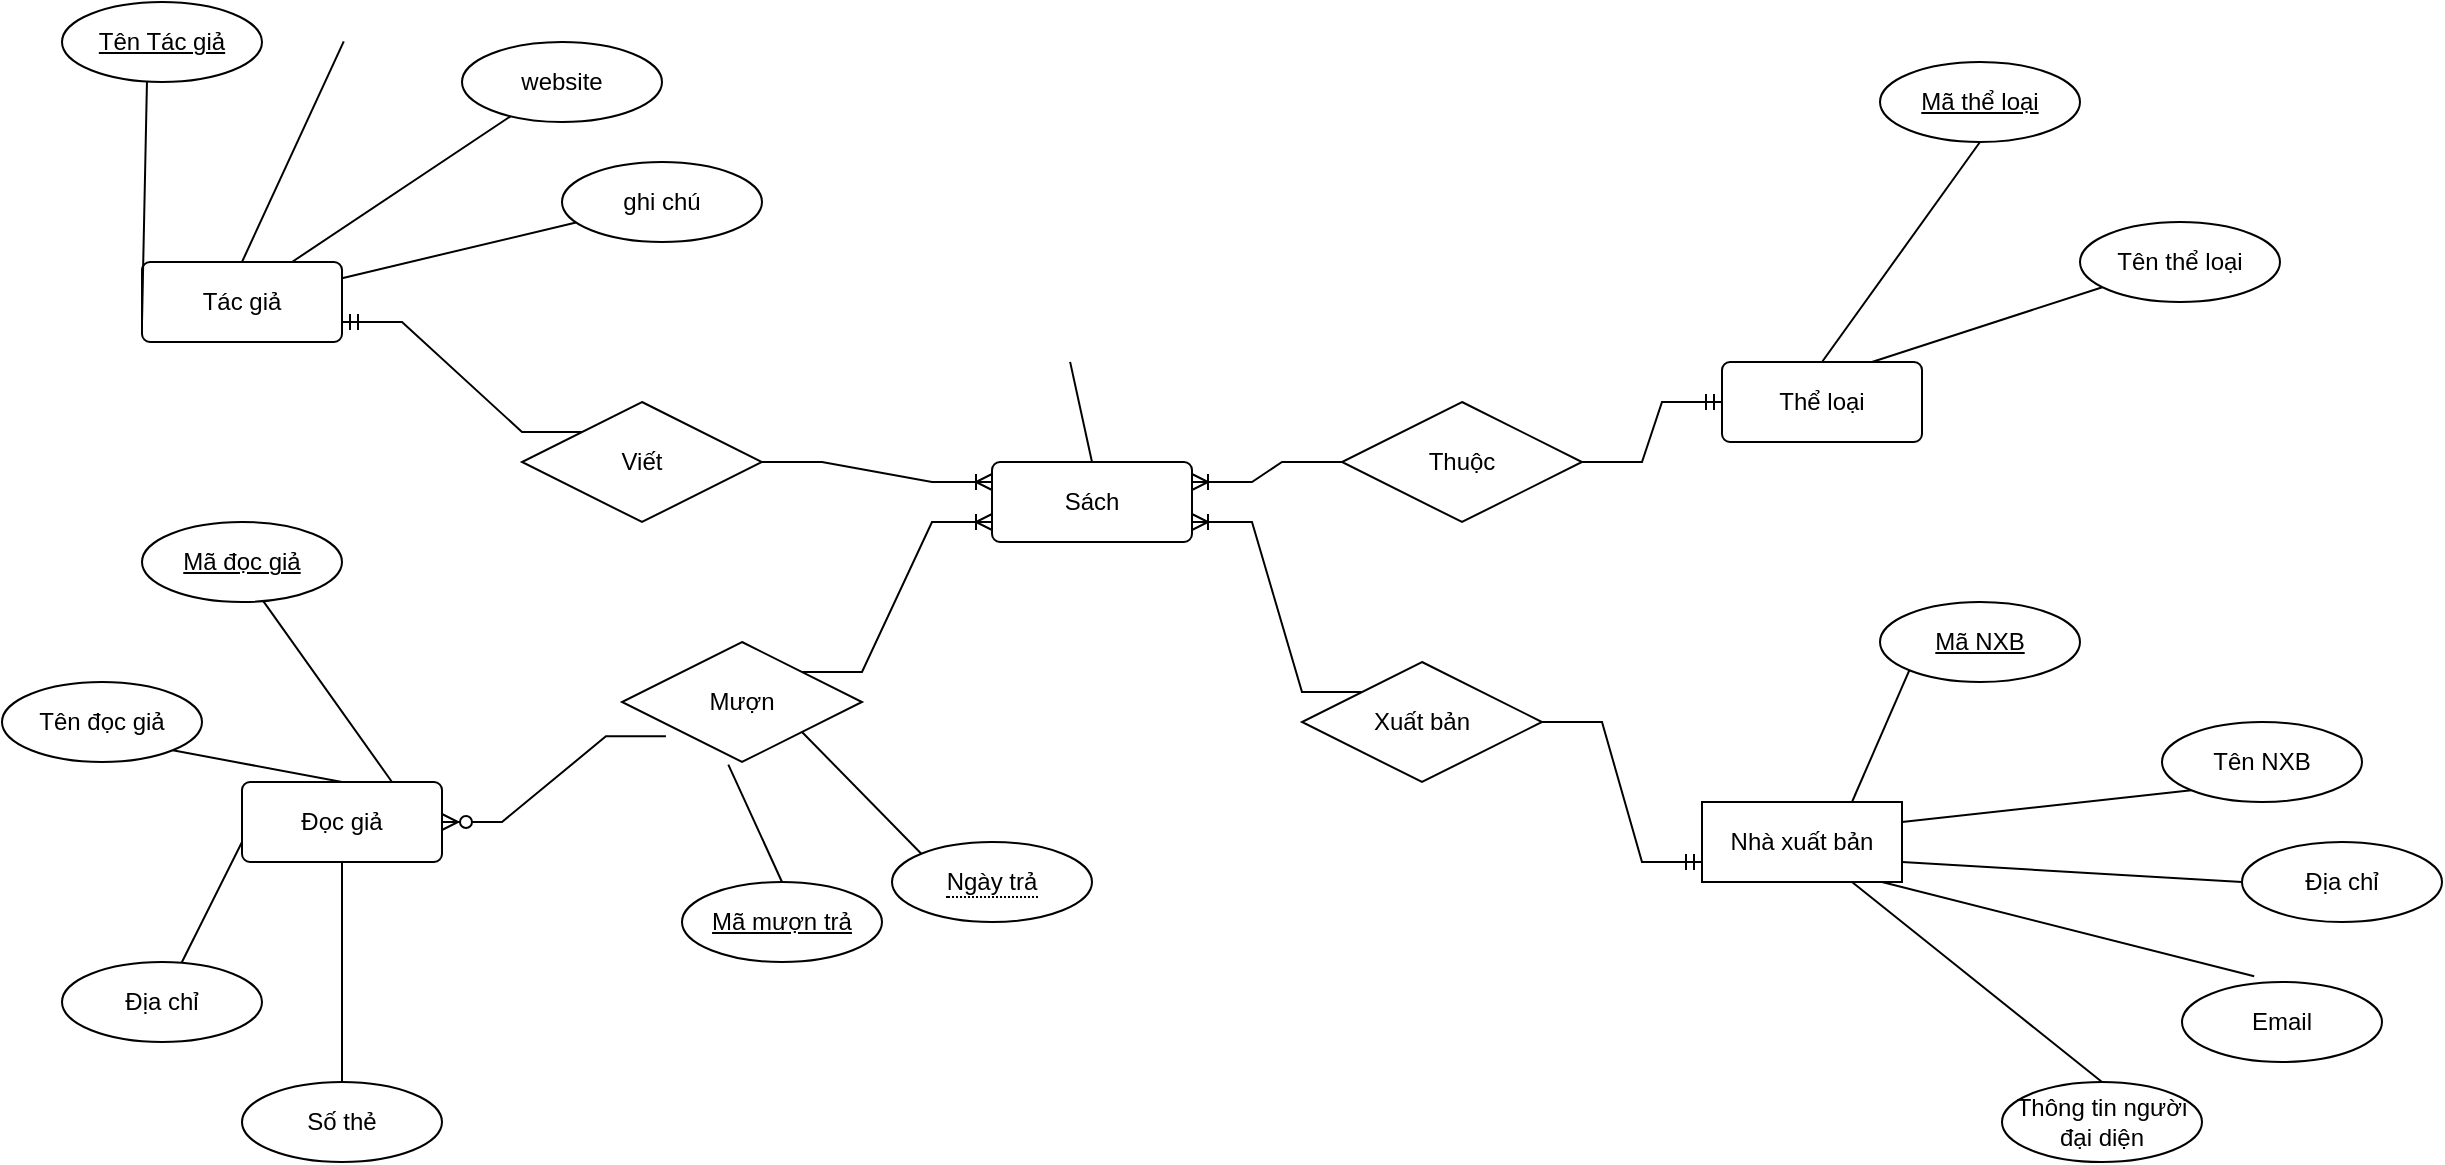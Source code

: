 <mxfile version="20.5.2" type="github">
  <diagram id="R2lEEEUBdFMjLlhIrx00" name="Page-1">
    <mxGraphModel dx="2431" dy="944" grid="1" gridSize="10" guides="1" tooltips="1" connect="1" arrows="1" fold="1" page="1" pageScale="1" pageWidth="850" pageHeight="1100" math="0" shadow="0" extFonts="Permanent Marker^https://fonts.googleapis.com/css?family=Permanent+Marker">
      <root>
        <mxCell id="0" />
        <mxCell id="1" parent="0" />
        <mxCell id="h2YvXNAWj-AWCQ-xVeDG-2" value="Tác giả" style="rounded=1;arcSize=10;whiteSpace=wrap;html=1;align=center;" vertex="1" parent="1">
          <mxGeometry x="-50" y="160" width="100" height="40" as="geometry" />
        </mxCell>
        <mxCell id="h2YvXNAWj-AWCQ-xVeDG-3" value="website" style="ellipse;whiteSpace=wrap;html=1;align=center;" vertex="1" parent="1">
          <mxGeometry x="110" y="50" width="100" height="40" as="geometry" />
        </mxCell>
        <mxCell id="h2YvXNAWj-AWCQ-xVeDG-6" value="ghi chú" style="ellipse;whiteSpace=wrap;html=1;align=center;" vertex="1" parent="1">
          <mxGeometry x="160" y="110" width="100" height="40" as="geometry" />
        </mxCell>
        <mxCell id="h2YvXNAWj-AWCQ-xVeDG-11" value="" style="endArrow=none;html=1;rounded=0;entryX=0;entryY=0.75;entryDx=0;entryDy=0;exitX=0.425;exitY=0.974;exitDx=0;exitDy=0;exitPerimeter=0;" edge="1" parent="1" source="h2YvXNAWj-AWCQ-xVeDG-76" target="h2YvXNAWj-AWCQ-xVeDG-2">
          <mxGeometry relative="1" as="geometry">
            <mxPoint x="-50" y="90" as="sourcePoint" />
            <mxPoint x="140" y="129.5" as="targetPoint" />
          </mxGeometry>
        </mxCell>
        <mxCell id="h2YvXNAWj-AWCQ-xVeDG-12" value="" style="endArrow=none;html=1;rounded=0;" edge="1" parent="1" source="h2YvXNAWj-AWCQ-xVeDG-2" target="h2YvXNAWj-AWCQ-xVeDG-6">
          <mxGeometry relative="1" as="geometry">
            <mxPoint x="155" y="210" as="sourcePoint" />
            <mxPoint x="315" y="210" as="targetPoint" />
          </mxGeometry>
        </mxCell>
        <mxCell id="h2YvXNAWj-AWCQ-xVeDG-13" value="" style="endArrow=none;html=1;rounded=0;exitX=0.5;exitY=0;exitDx=0;exitDy=0;" edge="1" parent="1" source="h2YvXNAWj-AWCQ-xVeDG-2">
          <mxGeometry relative="1" as="geometry">
            <mxPoint x="240" y="370" as="sourcePoint" />
            <mxPoint x="50.883" y="49.665" as="targetPoint" />
          </mxGeometry>
        </mxCell>
        <mxCell id="h2YvXNAWj-AWCQ-xVeDG-14" value="" style="endArrow=none;html=1;rounded=0;exitX=0.75;exitY=0;exitDx=0;exitDy=0;" edge="1" parent="1" source="h2YvXNAWj-AWCQ-xVeDG-2" target="h2YvXNAWj-AWCQ-xVeDG-3">
          <mxGeometry relative="1" as="geometry">
            <mxPoint x="250" y="380" as="sourcePoint" />
            <mxPoint x="410" y="380" as="targetPoint" />
          </mxGeometry>
        </mxCell>
        <mxCell id="h2YvXNAWj-AWCQ-xVeDG-15" value="Sách" style="rounded=1;arcSize=10;whiteSpace=wrap;html=1;align=center;" vertex="1" parent="1">
          <mxGeometry x="375" y="260" width="100" height="40" as="geometry" />
        </mxCell>
        <mxCell id="h2YvXNAWj-AWCQ-xVeDG-22" value="" style="endArrow=none;html=1;rounded=0;exitX=0.5;exitY=0;exitDx=0;exitDy=0;" edge="1" parent="1" source="h2YvXNAWj-AWCQ-xVeDG-15">
          <mxGeometry relative="1" as="geometry">
            <mxPoint x="810" y="410" as="sourcePoint" />
            <mxPoint x="414.054" y="209.934" as="targetPoint" />
          </mxGeometry>
        </mxCell>
        <mxCell id="h2YvXNAWj-AWCQ-xVeDG-24" value="Đọc giả" style="rounded=1;arcSize=10;whiteSpace=wrap;html=1;align=center;" vertex="1" parent="1">
          <mxGeometry y="420" width="100" height="40" as="geometry" />
        </mxCell>
        <mxCell id="h2YvXNAWj-AWCQ-xVeDG-27" value="Địa chỉ" style="ellipse;whiteSpace=wrap;html=1;align=center;" vertex="1" parent="1">
          <mxGeometry x="-90" y="510" width="100" height="40" as="geometry" />
        </mxCell>
        <mxCell id="h2YvXNAWj-AWCQ-xVeDG-28" value="Số thẻ" style="ellipse;whiteSpace=wrap;html=1;align=center;" vertex="1" parent="1">
          <mxGeometry y="570" width="100" height="40" as="geometry" />
        </mxCell>
        <mxCell id="h2YvXNAWj-AWCQ-xVeDG-29" value="" style="endArrow=none;html=1;rounded=0;entryX=0;entryY=0.75;entryDx=0;entryDy=0;" edge="1" parent="1" source="h2YvXNAWj-AWCQ-xVeDG-27" target="h2YvXNAWj-AWCQ-xVeDG-24">
          <mxGeometry relative="1" as="geometry">
            <mxPoint x="100" y="419.5" as="sourcePoint" />
            <mxPoint x="260" y="419.5" as="targetPoint" />
          </mxGeometry>
        </mxCell>
        <mxCell id="h2YvXNAWj-AWCQ-xVeDG-30" value="" style="endArrow=none;html=1;rounded=0;" edge="1" parent="1" source="h2YvXNAWj-AWCQ-xVeDG-24" target="h2YvXNAWj-AWCQ-xVeDG-28">
          <mxGeometry relative="1" as="geometry">
            <mxPoint x="275" y="500" as="sourcePoint" />
            <mxPoint x="435" y="500" as="targetPoint" />
          </mxGeometry>
        </mxCell>
        <mxCell id="h2YvXNAWj-AWCQ-xVeDG-31" value="" style="endArrow=none;html=1;rounded=0;exitX=0.5;exitY=0;exitDx=0;exitDy=0;entryX=1;entryY=1;entryDx=0;entryDy=0;" edge="1" parent="1" source="h2YvXNAWj-AWCQ-xVeDG-24" target="h2YvXNAWj-AWCQ-xVeDG-100">
          <mxGeometry relative="1" as="geometry">
            <mxPoint x="360" y="660" as="sourcePoint" />
            <mxPoint x="-27.367" y="400.449" as="targetPoint" />
          </mxGeometry>
        </mxCell>
        <mxCell id="h2YvXNAWj-AWCQ-xVeDG-32" value="" style="endArrow=none;html=1;rounded=0;exitX=0.75;exitY=0;exitDx=0;exitDy=0;entryX=0.602;entryY=0.974;entryDx=0;entryDy=0;entryPerimeter=0;" edge="1" parent="1" source="h2YvXNAWj-AWCQ-xVeDG-24" target="h2YvXNAWj-AWCQ-xVeDG-79">
          <mxGeometry relative="1" as="geometry">
            <mxPoint x="370" y="670" as="sourcePoint" />
            <mxPoint x="21.51" y="329.463" as="targetPoint" />
          </mxGeometry>
        </mxCell>
        <mxCell id="h2YvXNAWj-AWCQ-xVeDG-33" value="Thể loại" style="rounded=1;arcSize=10;whiteSpace=wrap;html=1;align=center;" vertex="1" parent="1">
          <mxGeometry x="740" y="210" width="100" height="40" as="geometry" />
        </mxCell>
        <mxCell id="h2YvXNAWj-AWCQ-xVeDG-34" value="Tên thể loại" style="ellipse;whiteSpace=wrap;html=1;align=center;" vertex="1" parent="1">
          <mxGeometry x="919" y="140" width="100" height="40" as="geometry" />
        </mxCell>
        <mxCell id="h2YvXNAWj-AWCQ-xVeDG-40" value="" style="endArrow=none;html=1;rounded=0;exitX=0.5;exitY=0;exitDx=0;exitDy=0;entryX=0.5;entryY=1;entryDx=0;entryDy=0;" edge="1" parent="1" source="h2YvXNAWj-AWCQ-xVeDG-33" target="h2YvXNAWj-AWCQ-xVeDG-78">
          <mxGeometry relative="1" as="geometry">
            <mxPoint x="950" y="420" as="sourcePoint" />
            <mxPoint x="870.619" y="128.6" as="targetPoint" />
          </mxGeometry>
        </mxCell>
        <mxCell id="h2YvXNAWj-AWCQ-xVeDG-41" value="" style="endArrow=none;html=1;rounded=0;exitX=0.75;exitY=0;exitDx=0;exitDy=0;" edge="1" parent="1" source="h2YvXNAWj-AWCQ-xVeDG-33" target="h2YvXNAWj-AWCQ-xVeDG-34">
          <mxGeometry relative="1" as="geometry">
            <mxPoint x="960" y="430" as="sourcePoint" />
            <mxPoint x="1120" y="430" as="targetPoint" />
          </mxGeometry>
        </mxCell>
        <mxCell id="h2YvXNAWj-AWCQ-xVeDG-61" value="" style="edgeStyle=entityRelationEdgeStyle;fontSize=12;html=1;endArrow=ERmandOne;rounded=0;exitX=0;exitY=0;exitDx=0;exitDy=0;entryX=1;entryY=0.75;entryDx=0;entryDy=0;" edge="1" parent="1" source="h2YvXNAWj-AWCQ-xVeDG-67" target="h2YvXNAWj-AWCQ-xVeDG-2">
          <mxGeometry width="100" height="100" relative="1" as="geometry">
            <mxPoint x="120" y="245" as="sourcePoint" />
            <mxPoint x="470" y="340" as="targetPoint" />
          </mxGeometry>
        </mxCell>
        <mxCell id="h2YvXNAWj-AWCQ-xVeDG-64" style="edgeStyle=orthogonalEdgeStyle;rounded=0;orthogonalLoop=1;jettySize=auto;html=1;exitX=0.5;exitY=1;exitDx=0;exitDy=0;" edge="1" parent="1">
          <mxGeometry relative="1" as="geometry">
            <mxPoint x="410" y="210" as="sourcePoint" />
            <mxPoint x="410" y="210" as="targetPoint" />
          </mxGeometry>
        </mxCell>
        <mxCell id="h2YvXNAWj-AWCQ-xVeDG-65" value="" style="edgeStyle=entityRelationEdgeStyle;fontSize=12;html=1;endArrow=ERoneToMany;rounded=0;entryX=1;entryY=0.25;entryDx=0;entryDy=0;" edge="1" parent="1" source="h2YvXNAWj-AWCQ-xVeDG-68" target="h2YvXNAWj-AWCQ-xVeDG-15">
          <mxGeometry width="100" height="100" relative="1" as="geometry">
            <mxPoint x="530" y="240" as="sourcePoint" />
            <mxPoint x="520" y="210" as="targetPoint" />
          </mxGeometry>
        </mxCell>
        <mxCell id="h2YvXNAWj-AWCQ-xVeDG-66" value="" style="edgeStyle=entityRelationEdgeStyle;fontSize=12;html=1;endArrow=ERmandOne;rounded=0;" edge="1" parent="1" source="h2YvXNAWj-AWCQ-xVeDG-68" target="h2YvXNAWj-AWCQ-xVeDG-33">
          <mxGeometry width="100" height="100" relative="1" as="geometry">
            <mxPoint x="670" y="240" as="sourcePoint" />
            <mxPoint x="420" y="360" as="targetPoint" />
          </mxGeometry>
        </mxCell>
        <mxCell id="h2YvXNAWj-AWCQ-xVeDG-67" value="Viết" style="shape=rhombus;perimeter=rhombusPerimeter;whiteSpace=wrap;html=1;align=center;" vertex="1" parent="1">
          <mxGeometry x="140" y="230" width="120" height="60" as="geometry" />
        </mxCell>
        <mxCell id="h2YvXNAWj-AWCQ-xVeDG-68" value="Thuộc" style="shape=rhombus;perimeter=rhombusPerimeter;whiteSpace=wrap;html=1;align=center;" vertex="1" parent="1">
          <mxGeometry x="550" y="230" width="120" height="60" as="geometry" />
        </mxCell>
        <mxCell id="h2YvXNAWj-AWCQ-xVeDG-69" value="Mượn" style="shape=rhombus;perimeter=rhombusPerimeter;whiteSpace=wrap;html=1;align=center;" vertex="1" parent="1">
          <mxGeometry x="190" y="350" width="120" height="60" as="geometry" />
        </mxCell>
        <mxCell id="h2YvXNAWj-AWCQ-xVeDG-70" value="" style="edgeStyle=entityRelationEdgeStyle;fontSize=12;html=1;endArrow=ERoneToMany;rounded=0;entryX=0;entryY=0.25;entryDx=0;entryDy=0;exitX=1;exitY=0.5;exitDx=0;exitDy=0;" edge="1" parent="1" source="h2YvXNAWj-AWCQ-xVeDG-67" target="h2YvXNAWj-AWCQ-xVeDG-15">
          <mxGeometry width="100" height="100" relative="1" as="geometry">
            <mxPoint x="320" y="460" as="sourcePoint" />
            <mxPoint x="420" y="360" as="targetPoint" />
          </mxGeometry>
        </mxCell>
        <mxCell id="h2YvXNAWj-AWCQ-xVeDG-71" value="" style="edgeStyle=entityRelationEdgeStyle;fontSize=12;html=1;endArrow=ERzeroToMany;endFill=1;rounded=0;exitX=0.183;exitY=0.786;exitDx=0;exitDy=0;entryX=1;entryY=0.5;entryDx=0;entryDy=0;exitPerimeter=0;" edge="1" parent="1" source="h2YvXNAWj-AWCQ-xVeDG-69" target="h2YvXNAWj-AWCQ-xVeDG-24">
          <mxGeometry width="100" height="100" relative="1" as="geometry">
            <mxPoint x="280" y="400" as="sourcePoint" />
            <mxPoint x="380" y="300" as="targetPoint" />
          </mxGeometry>
        </mxCell>
        <mxCell id="h2YvXNAWj-AWCQ-xVeDG-72" value="" style="edgeStyle=entityRelationEdgeStyle;fontSize=12;html=1;endArrow=ERoneToMany;rounded=0;entryX=0;entryY=0.75;entryDx=0;entryDy=0;exitX=1;exitY=0;exitDx=0;exitDy=0;" edge="1" parent="1" source="h2YvXNAWj-AWCQ-xVeDG-69" target="h2YvXNAWj-AWCQ-xVeDG-15">
          <mxGeometry width="100" height="100" relative="1" as="geometry">
            <mxPoint x="320" y="460" as="sourcePoint" />
            <mxPoint x="420" y="360" as="targetPoint" />
          </mxGeometry>
        </mxCell>
        <mxCell id="h2YvXNAWj-AWCQ-xVeDG-76" value="Tên Tác giả" style="ellipse;whiteSpace=wrap;html=1;align=center;fontStyle=4;" vertex="1" parent="1">
          <mxGeometry x="-90" y="30" width="100" height="40" as="geometry" />
        </mxCell>
        <mxCell id="h2YvXNAWj-AWCQ-xVeDG-78" value="Mã thể loại" style="ellipse;whiteSpace=wrap;html=1;align=center;fontStyle=4;" vertex="1" parent="1">
          <mxGeometry x="819" y="60" width="100" height="40" as="geometry" />
        </mxCell>
        <mxCell id="h2YvXNAWj-AWCQ-xVeDG-79" value="Mã đọc giả" style="ellipse;whiteSpace=wrap;html=1;align=center;fontStyle=4;" vertex="1" parent="1">
          <mxGeometry x="-50" y="290" width="100" height="40" as="geometry" />
        </mxCell>
        <mxCell id="h2YvXNAWj-AWCQ-xVeDG-80" value="&lt;span style=&quot;border-bottom: 1px dotted&quot;&gt;Ngày trả&lt;/span&gt;" style="ellipse;whiteSpace=wrap;html=1;align=center;" vertex="1" parent="1">
          <mxGeometry x="325" y="450" width="100" height="40" as="geometry" />
        </mxCell>
        <mxCell id="h2YvXNAWj-AWCQ-xVeDG-83" value="Mã mượn trả" style="ellipse;whiteSpace=wrap;html=1;align=center;fontStyle=4;" vertex="1" parent="1">
          <mxGeometry x="220" y="470" width="100" height="40" as="geometry" />
        </mxCell>
        <mxCell id="h2YvXNAWj-AWCQ-xVeDG-89" value="" style="endArrow=none;html=1;rounded=0;entryX=0.5;entryY=0;entryDx=0;entryDy=0;exitX=0.443;exitY=1.022;exitDx=0;exitDy=0;exitPerimeter=0;" edge="1" parent="1" source="h2YvXNAWj-AWCQ-xVeDG-69" target="h2YvXNAWj-AWCQ-xVeDG-83">
          <mxGeometry relative="1" as="geometry">
            <mxPoint x="290" y="410" as="sourcePoint" />
            <mxPoint x="450" y="410" as="targetPoint" />
          </mxGeometry>
        </mxCell>
        <mxCell id="h2YvXNAWj-AWCQ-xVeDG-91" value="" style="endArrow=none;html=1;rounded=0;exitX=1;exitY=1;exitDx=0;exitDy=0;entryX=0;entryY=0;entryDx=0;entryDy=0;" edge="1" parent="1" source="h2YvXNAWj-AWCQ-xVeDG-69" target="h2YvXNAWj-AWCQ-xVeDG-80">
          <mxGeometry relative="1" as="geometry">
            <mxPoint x="290" y="410" as="sourcePoint" />
            <mxPoint x="450" y="410" as="targetPoint" />
          </mxGeometry>
        </mxCell>
        <mxCell id="h2YvXNAWj-AWCQ-xVeDG-93" value="Nhà xuất bản" style="whiteSpace=wrap;html=1;align=center;" vertex="1" parent="1">
          <mxGeometry x="730" y="430" width="100" height="40" as="geometry" />
        </mxCell>
        <mxCell id="h2YvXNAWj-AWCQ-xVeDG-94" value="Xuất bản" style="shape=rhombus;perimeter=rhombusPerimeter;whiteSpace=wrap;html=1;align=center;" vertex="1" parent="1">
          <mxGeometry x="530" y="360" width="120" height="60" as="geometry" />
        </mxCell>
        <mxCell id="h2YvXNAWj-AWCQ-xVeDG-95" value="" style="edgeStyle=entityRelationEdgeStyle;fontSize=12;html=1;endArrow=ERmandOne;rounded=0;entryX=0;entryY=0.75;entryDx=0;entryDy=0;" edge="1" parent="1" source="h2YvXNAWj-AWCQ-xVeDG-94" target="h2YvXNAWj-AWCQ-xVeDG-93">
          <mxGeometry width="100" height="100" relative="1" as="geometry">
            <mxPoint x="690" y="450" as="sourcePoint" />
            <mxPoint x="420" y="360" as="targetPoint" />
          </mxGeometry>
        </mxCell>
        <mxCell id="h2YvXNAWj-AWCQ-xVeDG-96" value="" style="edgeStyle=entityRelationEdgeStyle;fontSize=12;html=1;endArrow=ERoneToMany;rounded=0;exitX=0;exitY=0;exitDx=0;exitDy=0;entryX=1;entryY=0.75;entryDx=0;entryDy=0;" edge="1" parent="1" source="h2YvXNAWj-AWCQ-xVeDG-94" target="h2YvXNAWj-AWCQ-xVeDG-15">
          <mxGeometry width="100" height="100" relative="1" as="geometry">
            <mxPoint x="320" y="460" as="sourcePoint" />
            <mxPoint x="570" y="310" as="targetPoint" />
          </mxGeometry>
        </mxCell>
        <mxCell id="h2YvXNAWj-AWCQ-xVeDG-100" value="Tên đọc giả" style="ellipse;whiteSpace=wrap;html=1;align=center;" vertex="1" parent="1">
          <mxGeometry x="-120" y="370" width="100" height="40" as="geometry" />
        </mxCell>
        <mxCell id="h2YvXNAWj-AWCQ-xVeDG-101" value="Tên NXB" style="ellipse;whiteSpace=wrap;html=1;align=center;" vertex="1" parent="1">
          <mxGeometry x="960" y="390" width="100" height="40" as="geometry" />
        </mxCell>
        <mxCell id="h2YvXNAWj-AWCQ-xVeDG-102" value="Địa chỉ" style="ellipse;whiteSpace=wrap;html=1;align=center;" vertex="1" parent="1">
          <mxGeometry x="1000" y="450" width="100" height="40" as="geometry" />
        </mxCell>
        <mxCell id="h2YvXNAWj-AWCQ-xVeDG-103" value="Email" style="ellipse;whiteSpace=wrap;html=1;align=center;" vertex="1" parent="1">
          <mxGeometry x="970" y="520" width="100" height="40" as="geometry" />
        </mxCell>
        <mxCell id="h2YvXNAWj-AWCQ-xVeDG-104" value="Mã NXB" style="ellipse;whiteSpace=wrap;html=1;align=center;fontStyle=4;" vertex="1" parent="1">
          <mxGeometry x="819" y="330" width="100" height="40" as="geometry" />
        </mxCell>
        <mxCell id="h2YvXNAWj-AWCQ-xVeDG-105" value="Thông tin người đại diện" style="ellipse;whiteSpace=wrap;html=1;align=center;" vertex="1" parent="1">
          <mxGeometry x="880" y="570" width="100" height="40" as="geometry" />
        </mxCell>
        <mxCell id="h2YvXNAWj-AWCQ-xVeDG-106" value="" style="endArrow=none;html=1;rounded=0;entryX=0;entryY=1;entryDx=0;entryDy=0;exitX=0.75;exitY=0;exitDx=0;exitDy=0;" edge="1" parent="1" source="h2YvXNAWj-AWCQ-xVeDG-93" target="h2YvXNAWj-AWCQ-xVeDG-104">
          <mxGeometry relative="1" as="geometry">
            <mxPoint x="290" y="400" as="sourcePoint" />
            <mxPoint x="450" y="400" as="targetPoint" />
          </mxGeometry>
        </mxCell>
        <mxCell id="h2YvXNAWj-AWCQ-xVeDG-107" value="" style="endArrow=none;html=1;rounded=0;entryX=0;entryY=1;entryDx=0;entryDy=0;exitX=1;exitY=0.25;exitDx=0;exitDy=0;" edge="1" parent="1" source="h2YvXNAWj-AWCQ-xVeDG-93" target="h2YvXNAWj-AWCQ-xVeDG-101">
          <mxGeometry relative="1" as="geometry">
            <mxPoint x="300" y="410.0" as="sourcePoint" />
            <mxPoint x="460" y="410.0" as="targetPoint" />
          </mxGeometry>
        </mxCell>
        <mxCell id="h2YvXNAWj-AWCQ-xVeDG-108" value="" style="endArrow=none;html=1;rounded=0;entryX=0;entryY=0.5;entryDx=0;entryDy=0;exitX=1;exitY=0.75;exitDx=0;exitDy=0;" edge="1" parent="1" source="h2YvXNAWj-AWCQ-xVeDG-93" target="h2YvXNAWj-AWCQ-xVeDG-102">
          <mxGeometry relative="1" as="geometry">
            <mxPoint x="310" y="420.0" as="sourcePoint" />
            <mxPoint x="470" y="420.0" as="targetPoint" />
          </mxGeometry>
        </mxCell>
        <mxCell id="h2YvXNAWj-AWCQ-xVeDG-109" value="" style="endArrow=none;html=1;rounded=0;entryX=0.361;entryY=-0.071;entryDx=0;entryDy=0;entryPerimeter=0;exitX=0.9;exitY=1;exitDx=0;exitDy=0;exitPerimeter=0;" edge="1" parent="1" source="h2YvXNAWj-AWCQ-xVeDG-93" target="h2YvXNAWj-AWCQ-xVeDG-103">
          <mxGeometry relative="1" as="geometry">
            <mxPoint x="320" y="430.0" as="sourcePoint" />
            <mxPoint x="480" y="430.0" as="targetPoint" />
          </mxGeometry>
        </mxCell>
        <mxCell id="h2YvXNAWj-AWCQ-xVeDG-110" value="" style="endArrow=none;html=1;rounded=0;entryX=0.5;entryY=0;entryDx=0;entryDy=0;exitX=0.75;exitY=1;exitDx=0;exitDy=0;" edge="1" parent="1" source="h2YvXNAWj-AWCQ-xVeDG-93" target="h2YvXNAWj-AWCQ-xVeDG-105">
          <mxGeometry relative="1" as="geometry">
            <mxPoint x="330" y="440.0" as="sourcePoint" />
            <mxPoint x="490" y="440.0" as="targetPoint" />
          </mxGeometry>
        </mxCell>
      </root>
    </mxGraphModel>
  </diagram>
</mxfile>
